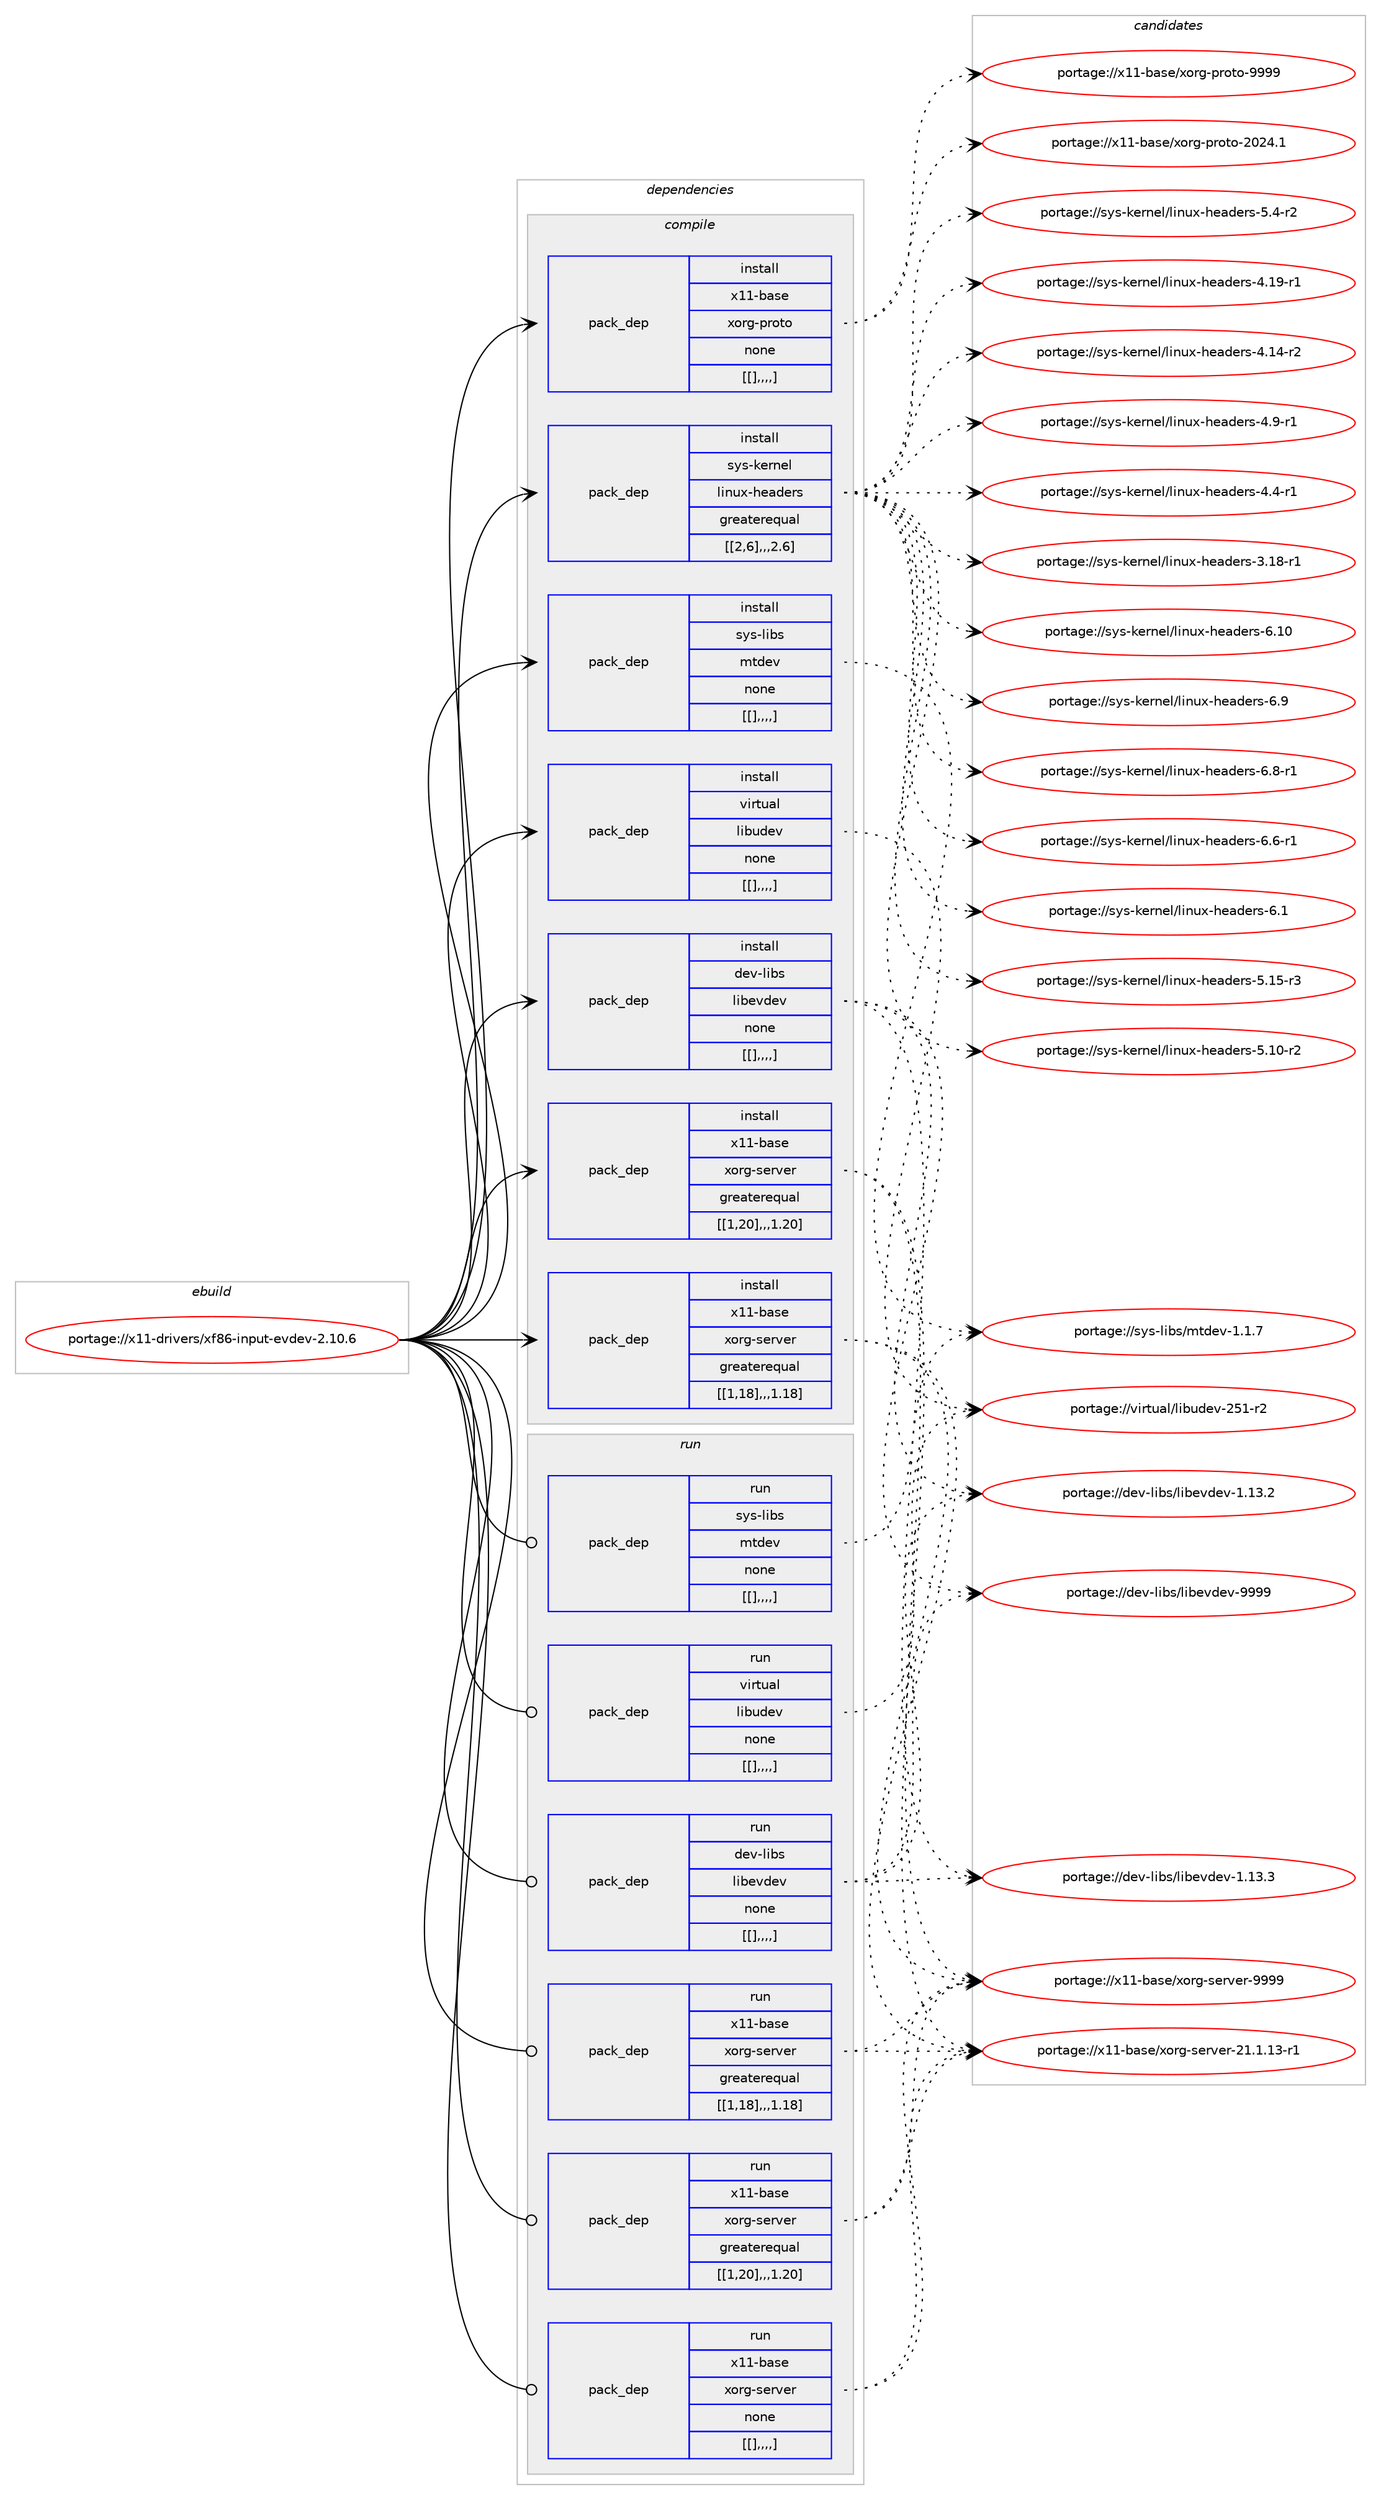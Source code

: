 digraph prolog {

# *************
# Graph options
# *************

newrank=true;
concentrate=true;
compound=true;
graph [rankdir=LR,fontname=Helvetica,fontsize=10,ranksep=1.5];#, ranksep=2.5, nodesep=0.2];
edge  [arrowhead=vee];
node  [fontname=Helvetica,fontsize=10];

# **********
# The ebuild
# **********

subgraph cluster_leftcol {
color=gray;
label=<<i>ebuild</i>>;
id [label="portage://x11-drivers/xf86-input-evdev-2.10.6", color=red, width=4, href="../x11-drivers/xf86-input-evdev-2.10.6.svg"];
}

# ****************
# The dependencies
# ****************

subgraph cluster_midcol {
color=gray;
label=<<i>dependencies</i>>;
subgraph cluster_compile {
fillcolor="#eeeeee";
style=filled;
label=<<i>compile</i>>;
subgraph pack19829 {
dependency31313 [label=<<TABLE BORDER="0" CELLBORDER="1" CELLSPACING="0" CELLPADDING="4" WIDTH="220"><TR><TD ROWSPAN="6" CELLPADDING="30">pack_dep</TD></TR><TR><TD WIDTH="110">install</TD></TR><TR><TD>dev-libs</TD></TR><TR><TD>libevdev</TD></TR><TR><TD>none</TD></TR><TR><TD>[[],,,,]</TD></TR></TABLE>>, shape=none, color=blue];
}
id:e -> dependency31313:w [weight=20,style="solid",arrowhead="vee"];
subgraph pack19830 {
dependency31314 [label=<<TABLE BORDER="0" CELLBORDER="1" CELLSPACING="0" CELLPADDING="4" WIDTH="220"><TR><TD ROWSPAN="6" CELLPADDING="30">pack_dep</TD></TR><TR><TD WIDTH="110">install</TD></TR><TR><TD>sys-kernel</TD></TR><TR><TD>linux-headers</TD></TR><TR><TD>greaterequal</TD></TR><TR><TD>[[2,6],,,2.6]</TD></TR></TABLE>>, shape=none, color=blue];
}
id:e -> dependency31314:w [weight=20,style="solid",arrowhead="vee"];
subgraph pack19831 {
dependency31315 [label=<<TABLE BORDER="0" CELLBORDER="1" CELLSPACING="0" CELLPADDING="4" WIDTH="220"><TR><TD ROWSPAN="6" CELLPADDING="30">pack_dep</TD></TR><TR><TD WIDTH="110">install</TD></TR><TR><TD>sys-libs</TD></TR><TR><TD>mtdev</TD></TR><TR><TD>none</TD></TR><TR><TD>[[],,,,]</TD></TR></TABLE>>, shape=none, color=blue];
}
id:e -> dependency31315:w [weight=20,style="solid",arrowhead="vee"];
subgraph pack19832 {
dependency31316 [label=<<TABLE BORDER="0" CELLBORDER="1" CELLSPACING="0" CELLPADDING="4" WIDTH="220"><TR><TD ROWSPAN="6" CELLPADDING="30">pack_dep</TD></TR><TR><TD WIDTH="110">install</TD></TR><TR><TD>virtual</TD></TR><TR><TD>libudev</TD></TR><TR><TD>none</TD></TR><TR><TD>[[],,,,]</TD></TR></TABLE>>, shape=none, color=blue];
}
id:e -> dependency31316:w [weight=20,style="solid",arrowhead="vee"];
subgraph pack19833 {
dependency31317 [label=<<TABLE BORDER="0" CELLBORDER="1" CELLSPACING="0" CELLPADDING="4" WIDTH="220"><TR><TD ROWSPAN="6" CELLPADDING="30">pack_dep</TD></TR><TR><TD WIDTH="110">install</TD></TR><TR><TD>x11-base</TD></TR><TR><TD>xorg-proto</TD></TR><TR><TD>none</TD></TR><TR><TD>[[],,,,]</TD></TR></TABLE>>, shape=none, color=blue];
}
id:e -> dependency31317:w [weight=20,style="solid",arrowhead="vee"];
subgraph pack19834 {
dependency31318 [label=<<TABLE BORDER="0" CELLBORDER="1" CELLSPACING="0" CELLPADDING="4" WIDTH="220"><TR><TD ROWSPAN="6" CELLPADDING="30">pack_dep</TD></TR><TR><TD WIDTH="110">install</TD></TR><TR><TD>x11-base</TD></TR><TR><TD>xorg-server</TD></TR><TR><TD>greaterequal</TD></TR><TR><TD>[[1,18],,,1.18]</TD></TR></TABLE>>, shape=none, color=blue];
}
id:e -> dependency31318:w [weight=20,style="solid",arrowhead="vee"];
subgraph pack19835 {
dependency31319 [label=<<TABLE BORDER="0" CELLBORDER="1" CELLSPACING="0" CELLPADDING="4" WIDTH="220"><TR><TD ROWSPAN="6" CELLPADDING="30">pack_dep</TD></TR><TR><TD WIDTH="110">install</TD></TR><TR><TD>x11-base</TD></TR><TR><TD>xorg-server</TD></TR><TR><TD>greaterequal</TD></TR><TR><TD>[[1,20],,,1.20]</TD></TR></TABLE>>, shape=none, color=blue];
}
id:e -> dependency31319:w [weight=20,style="solid",arrowhead="vee"];
}
subgraph cluster_compileandrun {
fillcolor="#eeeeee";
style=filled;
label=<<i>compile and run</i>>;
}
subgraph cluster_run {
fillcolor="#eeeeee";
style=filled;
label=<<i>run</i>>;
subgraph pack19836 {
dependency31320 [label=<<TABLE BORDER="0" CELLBORDER="1" CELLSPACING="0" CELLPADDING="4" WIDTH="220"><TR><TD ROWSPAN="6" CELLPADDING="30">pack_dep</TD></TR><TR><TD WIDTH="110">run</TD></TR><TR><TD>dev-libs</TD></TR><TR><TD>libevdev</TD></TR><TR><TD>none</TD></TR><TR><TD>[[],,,,]</TD></TR></TABLE>>, shape=none, color=blue];
}
id:e -> dependency31320:w [weight=20,style="solid",arrowhead="odot"];
subgraph pack19837 {
dependency31321 [label=<<TABLE BORDER="0" CELLBORDER="1" CELLSPACING="0" CELLPADDING="4" WIDTH="220"><TR><TD ROWSPAN="6" CELLPADDING="30">pack_dep</TD></TR><TR><TD WIDTH="110">run</TD></TR><TR><TD>sys-libs</TD></TR><TR><TD>mtdev</TD></TR><TR><TD>none</TD></TR><TR><TD>[[],,,,]</TD></TR></TABLE>>, shape=none, color=blue];
}
id:e -> dependency31321:w [weight=20,style="solid",arrowhead="odot"];
subgraph pack19838 {
dependency31322 [label=<<TABLE BORDER="0" CELLBORDER="1" CELLSPACING="0" CELLPADDING="4" WIDTH="220"><TR><TD ROWSPAN="6" CELLPADDING="30">pack_dep</TD></TR><TR><TD WIDTH="110">run</TD></TR><TR><TD>virtual</TD></TR><TR><TD>libudev</TD></TR><TR><TD>none</TD></TR><TR><TD>[[],,,,]</TD></TR></TABLE>>, shape=none, color=blue];
}
id:e -> dependency31322:w [weight=20,style="solid",arrowhead="odot"];
subgraph pack19839 {
dependency31323 [label=<<TABLE BORDER="0" CELLBORDER="1" CELLSPACING="0" CELLPADDING="4" WIDTH="220"><TR><TD ROWSPAN="6" CELLPADDING="30">pack_dep</TD></TR><TR><TD WIDTH="110">run</TD></TR><TR><TD>x11-base</TD></TR><TR><TD>xorg-server</TD></TR><TR><TD>greaterequal</TD></TR><TR><TD>[[1,18],,,1.18]</TD></TR></TABLE>>, shape=none, color=blue];
}
id:e -> dependency31323:w [weight=20,style="solid",arrowhead="odot"];
subgraph pack19840 {
dependency31324 [label=<<TABLE BORDER="0" CELLBORDER="1" CELLSPACING="0" CELLPADDING="4" WIDTH="220"><TR><TD ROWSPAN="6" CELLPADDING="30">pack_dep</TD></TR><TR><TD WIDTH="110">run</TD></TR><TR><TD>x11-base</TD></TR><TR><TD>xorg-server</TD></TR><TR><TD>greaterequal</TD></TR><TR><TD>[[1,20],,,1.20]</TD></TR></TABLE>>, shape=none, color=blue];
}
id:e -> dependency31324:w [weight=20,style="solid",arrowhead="odot"];
subgraph pack19841 {
dependency31325 [label=<<TABLE BORDER="0" CELLBORDER="1" CELLSPACING="0" CELLPADDING="4" WIDTH="220"><TR><TD ROWSPAN="6" CELLPADDING="30">pack_dep</TD></TR><TR><TD WIDTH="110">run</TD></TR><TR><TD>x11-base</TD></TR><TR><TD>xorg-server</TD></TR><TR><TD>none</TD></TR><TR><TD>[[],,,,]</TD></TR></TABLE>>, shape=none, color=blue];
}
id:e -> dependency31325:w [weight=20,style="solid",arrowhead="odot"];
}
}

# **************
# The candidates
# **************

subgraph cluster_choices {
rank=same;
color=gray;
label=<<i>candidates</i>>;

subgraph choice19829 {
color=black;
nodesep=1;
choice100101118451081059811547108105981011181001011184557575757 [label="portage://dev-libs/libevdev-9999", color=red, width=4,href="../dev-libs/libevdev-9999.svg"];
choice1001011184510810598115471081059810111810010111845494649514651 [label="portage://dev-libs/libevdev-1.13.3", color=red, width=4,href="../dev-libs/libevdev-1.13.3.svg"];
choice1001011184510810598115471081059810111810010111845494649514650 [label="portage://dev-libs/libevdev-1.13.2", color=red, width=4,href="../dev-libs/libevdev-1.13.2.svg"];
dependency31313:e -> choice100101118451081059811547108105981011181001011184557575757:w [style=dotted,weight="100"];
dependency31313:e -> choice1001011184510810598115471081059810111810010111845494649514651:w [style=dotted,weight="100"];
dependency31313:e -> choice1001011184510810598115471081059810111810010111845494649514650:w [style=dotted,weight="100"];
}
subgraph choice19830 {
color=black;
nodesep=1;
choice115121115451071011141101011084710810511011712045104101971001011141154554464948 [label="portage://sys-kernel/linux-headers-6.10", color=red, width=4,href="../sys-kernel/linux-headers-6.10.svg"];
choice1151211154510710111411010110847108105110117120451041019710010111411545544657 [label="portage://sys-kernel/linux-headers-6.9", color=red, width=4,href="../sys-kernel/linux-headers-6.9.svg"];
choice11512111545107101114110101108471081051101171204510410197100101114115455446564511449 [label="portage://sys-kernel/linux-headers-6.8-r1", color=red, width=4,href="../sys-kernel/linux-headers-6.8-r1.svg"];
choice11512111545107101114110101108471081051101171204510410197100101114115455446544511449 [label="portage://sys-kernel/linux-headers-6.6-r1", color=red, width=4,href="../sys-kernel/linux-headers-6.6-r1.svg"];
choice1151211154510710111411010110847108105110117120451041019710010111411545544649 [label="portage://sys-kernel/linux-headers-6.1", color=red, width=4,href="../sys-kernel/linux-headers-6.1.svg"];
choice1151211154510710111411010110847108105110117120451041019710010111411545534649534511451 [label="portage://sys-kernel/linux-headers-5.15-r3", color=red, width=4,href="../sys-kernel/linux-headers-5.15-r3.svg"];
choice1151211154510710111411010110847108105110117120451041019710010111411545534649484511450 [label="portage://sys-kernel/linux-headers-5.10-r2", color=red, width=4,href="../sys-kernel/linux-headers-5.10-r2.svg"];
choice11512111545107101114110101108471081051101171204510410197100101114115455346524511450 [label="portage://sys-kernel/linux-headers-5.4-r2", color=red, width=4,href="../sys-kernel/linux-headers-5.4-r2.svg"];
choice1151211154510710111411010110847108105110117120451041019710010111411545524649574511449 [label="portage://sys-kernel/linux-headers-4.19-r1", color=red, width=4,href="../sys-kernel/linux-headers-4.19-r1.svg"];
choice1151211154510710111411010110847108105110117120451041019710010111411545524649524511450 [label="portage://sys-kernel/linux-headers-4.14-r2", color=red, width=4,href="../sys-kernel/linux-headers-4.14-r2.svg"];
choice11512111545107101114110101108471081051101171204510410197100101114115455246574511449 [label="portage://sys-kernel/linux-headers-4.9-r1", color=red, width=4,href="../sys-kernel/linux-headers-4.9-r1.svg"];
choice11512111545107101114110101108471081051101171204510410197100101114115455246524511449 [label="portage://sys-kernel/linux-headers-4.4-r1", color=red, width=4,href="../sys-kernel/linux-headers-4.4-r1.svg"];
choice1151211154510710111411010110847108105110117120451041019710010111411545514649564511449 [label="portage://sys-kernel/linux-headers-3.18-r1", color=red, width=4,href="../sys-kernel/linux-headers-3.18-r1.svg"];
dependency31314:e -> choice115121115451071011141101011084710810511011712045104101971001011141154554464948:w [style=dotted,weight="100"];
dependency31314:e -> choice1151211154510710111411010110847108105110117120451041019710010111411545544657:w [style=dotted,weight="100"];
dependency31314:e -> choice11512111545107101114110101108471081051101171204510410197100101114115455446564511449:w [style=dotted,weight="100"];
dependency31314:e -> choice11512111545107101114110101108471081051101171204510410197100101114115455446544511449:w [style=dotted,weight="100"];
dependency31314:e -> choice1151211154510710111411010110847108105110117120451041019710010111411545544649:w [style=dotted,weight="100"];
dependency31314:e -> choice1151211154510710111411010110847108105110117120451041019710010111411545534649534511451:w [style=dotted,weight="100"];
dependency31314:e -> choice1151211154510710111411010110847108105110117120451041019710010111411545534649484511450:w [style=dotted,weight="100"];
dependency31314:e -> choice11512111545107101114110101108471081051101171204510410197100101114115455346524511450:w [style=dotted,weight="100"];
dependency31314:e -> choice1151211154510710111411010110847108105110117120451041019710010111411545524649574511449:w [style=dotted,weight="100"];
dependency31314:e -> choice1151211154510710111411010110847108105110117120451041019710010111411545524649524511450:w [style=dotted,weight="100"];
dependency31314:e -> choice11512111545107101114110101108471081051101171204510410197100101114115455246574511449:w [style=dotted,weight="100"];
dependency31314:e -> choice11512111545107101114110101108471081051101171204510410197100101114115455246524511449:w [style=dotted,weight="100"];
dependency31314:e -> choice1151211154510710111411010110847108105110117120451041019710010111411545514649564511449:w [style=dotted,weight="100"];
}
subgraph choice19831 {
color=black;
nodesep=1;
choice115121115451081059811547109116100101118454946494655 [label="portage://sys-libs/mtdev-1.1.7", color=red, width=4,href="../sys-libs/mtdev-1.1.7.svg"];
dependency31315:e -> choice115121115451081059811547109116100101118454946494655:w [style=dotted,weight="100"];
}
subgraph choice19832 {
color=black;
nodesep=1;
choice118105114116117971084710810598117100101118455053494511450 [label="portage://virtual/libudev-251-r2", color=red, width=4,href="../virtual/libudev-251-r2.svg"];
dependency31316:e -> choice118105114116117971084710810598117100101118455053494511450:w [style=dotted,weight="100"];
}
subgraph choice19833 {
color=black;
nodesep=1;
choice120494945989711510147120111114103451121141111161114557575757 [label="portage://x11-base/xorg-proto-9999", color=red, width=4,href="../x11-base/xorg-proto-9999.svg"];
choice1204949459897115101471201111141034511211411111611145504850524649 [label="portage://x11-base/xorg-proto-2024.1", color=red, width=4,href="../x11-base/xorg-proto-2024.1.svg"];
dependency31317:e -> choice120494945989711510147120111114103451121141111161114557575757:w [style=dotted,weight="100"];
dependency31317:e -> choice1204949459897115101471201111141034511211411111611145504850524649:w [style=dotted,weight="100"];
}
subgraph choice19834 {
color=black;
nodesep=1;
choice120494945989711510147120111114103451151011141181011144557575757 [label="portage://x11-base/xorg-server-9999", color=red, width=4,href="../x11-base/xorg-server-9999.svg"];
choice1204949459897115101471201111141034511510111411810111445504946494649514511449 [label="portage://x11-base/xorg-server-21.1.13-r1", color=red, width=4,href="../x11-base/xorg-server-21.1.13-r1.svg"];
dependency31318:e -> choice120494945989711510147120111114103451151011141181011144557575757:w [style=dotted,weight="100"];
dependency31318:e -> choice1204949459897115101471201111141034511510111411810111445504946494649514511449:w [style=dotted,weight="100"];
}
subgraph choice19835 {
color=black;
nodesep=1;
choice120494945989711510147120111114103451151011141181011144557575757 [label="portage://x11-base/xorg-server-9999", color=red, width=4,href="../x11-base/xorg-server-9999.svg"];
choice1204949459897115101471201111141034511510111411810111445504946494649514511449 [label="portage://x11-base/xorg-server-21.1.13-r1", color=red, width=4,href="../x11-base/xorg-server-21.1.13-r1.svg"];
dependency31319:e -> choice120494945989711510147120111114103451151011141181011144557575757:w [style=dotted,weight="100"];
dependency31319:e -> choice1204949459897115101471201111141034511510111411810111445504946494649514511449:w [style=dotted,weight="100"];
}
subgraph choice19836 {
color=black;
nodesep=1;
choice100101118451081059811547108105981011181001011184557575757 [label="portage://dev-libs/libevdev-9999", color=red, width=4,href="../dev-libs/libevdev-9999.svg"];
choice1001011184510810598115471081059810111810010111845494649514651 [label="portage://dev-libs/libevdev-1.13.3", color=red, width=4,href="../dev-libs/libevdev-1.13.3.svg"];
choice1001011184510810598115471081059810111810010111845494649514650 [label="portage://dev-libs/libevdev-1.13.2", color=red, width=4,href="../dev-libs/libevdev-1.13.2.svg"];
dependency31320:e -> choice100101118451081059811547108105981011181001011184557575757:w [style=dotted,weight="100"];
dependency31320:e -> choice1001011184510810598115471081059810111810010111845494649514651:w [style=dotted,weight="100"];
dependency31320:e -> choice1001011184510810598115471081059810111810010111845494649514650:w [style=dotted,weight="100"];
}
subgraph choice19837 {
color=black;
nodesep=1;
choice115121115451081059811547109116100101118454946494655 [label="portage://sys-libs/mtdev-1.1.7", color=red, width=4,href="../sys-libs/mtdev-1.1.7.svg"];
dependency31321:e -> choice115121115451081059811547109116100101118454946494655:w [style=dotted,weight="100"];
}
subgraph choice19838 {
color=black;
nodesep=1;
choice118105114116117971084710810598117100101118455053494511450 [label="portage://virtual/libudev-251-r2", color=red, width=4,href="../virtual/libudev-251-r2.svg"];
dependency31322:e -> choice118105114116117971084710810598117100101118455053494511450:w [style=dotted,weight="100"];
}
subgraph choice19839 {
color=black;
nodesep=1;
choice120494945989711510147120111114103451151011141181011144557575757 [label="portage://x11-base/xorg-server-9999", color=red, width=4,href="../x11-base/xorg-server-9999.svg"];
choice1204949459897115101471201111141034511510111411810111445504946494649514511449 [label="portage://x11-base/xorg-server-21.1.13-r1", color=red, width=4,href="../x11-base/xorg-server-21.1.13-r1.svg"];
dependency31323:e -> choice120494945989711510147120111114103451151011141181011144557575757:w [style=dotted,weight="100"];
dependency31323:e -> choice1204949459897115101471201111141034511510111411810111445504946494649514511449:w [style=dotted,weight="100"];
}
subgraph choice19840 {
color=black;
nodesep=1;
choice120494945989711510147120111114103451151011141181011144557575757 [label="portage://x11-base/xorg-server-9999", color=red, width=4,href="../x11-base/xorg-server-9999.svg"];
choice1204949459897115101471201111141034511510111411810111445504946494649514511449 [label="portage://x11-base/xorg-server-21.1.13-r1", color=red, width=4,href="../x11-base/xorg-server-21.1.13-r1.svg"];
dependency31324:e -> choice120494945989711510147120111114103451151011141181011144557575757:w [style=dotted,weight="100"];
dependency31324:e -> choice1204949459897115101471201111141034511510111411810111445504946494649514511449:w [style=dotted,weight="100"];
}
subgraph choice19841 {
color=black;
nodesep=1;
choice120494945989711510147120111114103451151011141181011144557575757 [label="portage://x11-base/xorg-server-9999", color=red, width=4,href="../x11-base/xorg-server-9999.svg"];
choice1204949459897115101471201111141034511510111411810111445504946494649514511449 [label="portage://x11-base/xorg-server-21.1.13-r1", color=red, width=4,href="../x11-base/xorg-server-21.1.13-r1.svg"];
dependency31325:e -> choice120494945989711510147120111114103451151011141181011144557575757:w [style=dotted,weight="100"];
dependency31325:e -> choice1204949459897115101471201111141034511510111411810111445504946494649514511449:w [style=dotted,weight="100"];
}
}

}
